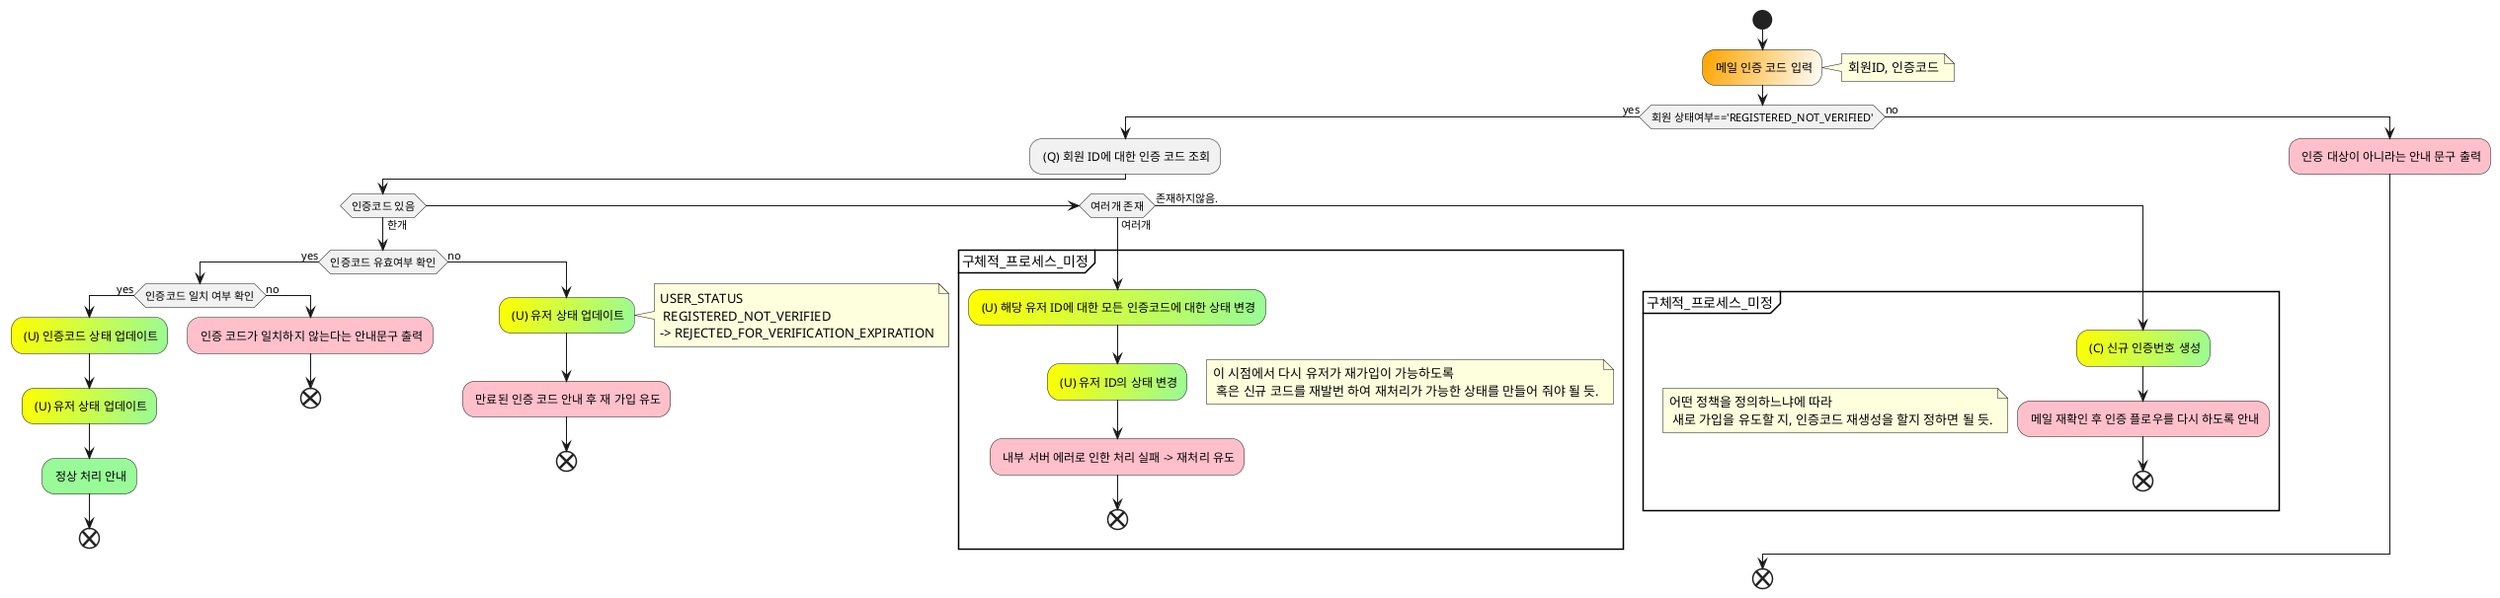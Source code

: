 @startuml
start
#orange/white : 메일 인증 코드 입력;
note right : 회원ID, 인증코드
if(회원 상태여부=='REGISTERED_NOT_VERIFIED') then (yes)
: (Q) 회원 ID에 대한 인증 코드 조회;
  if(인증코드 있음) then (한개)
    if(인증코드 유효여부 확인) then (yes)
      if(인증코드 일치 여부 확인) then (yes)
      #yellow/palegreen : (U) 인증코드 상태 업데이트;
      #yellow/palegreen : (U) 유저 상태 업데이트;
      #palegreen : 정상 처리 안내;
      end
      else (no)
      #pink : 인증 코드가 일치하지 않는다는 안내문구 출력;
      end
      endif
    else (no)
    #yellow/palegreen : (U) 유저 상태 업데이트;
    note right : USER_STATUS \n REGISTERED_NOT_VERIFIED\n-> REJECTED_FOR_VERIFICATION_EXPIRATION
    #pink: 만료된 인증 코드 안내 후 재 가입 유도;
    end
    endif
  elseif (여러개 존재) then (여러개)
   partition 구체적_프로세스_미정 {
   #yellow/palegreen : (U) 해당 유저 ID에 대한 모든 인증코드에 대한 상태 변경;
   #yellow/palegreen : (U) 유저 ID의 상태 변경;
   floating note right : 이 시점에서 다시 유저가 재가입이 가능하도록\n 혹은 신규 코드를 재발번 하여 재처리가 가능한 상태를 만들어 줘야 될 듯.
    #pink : 내부 서버 에러로 인한 처리 실패 -> 재처리 유도;
    end
    }
  else (존재하지않음.)
  partition 구체적_프로세스_미정 {
  floating note left : 어떤 정책을 정의하느냐에 따라 \n 새로 가입을 유도할 지, 인증코드 재생성을 할지 정하면 될 듯.
    #yellow/palegreen : (C) 신규 인증번호 생성;
    #pink: 메일 재확인 후 인증 플로우를 다시 하도록 안내;
    end
  }
  endif
else (no)
#pink : 인증 대상이 아니라는 안내 문구 출력;
endif

end
@enduml
